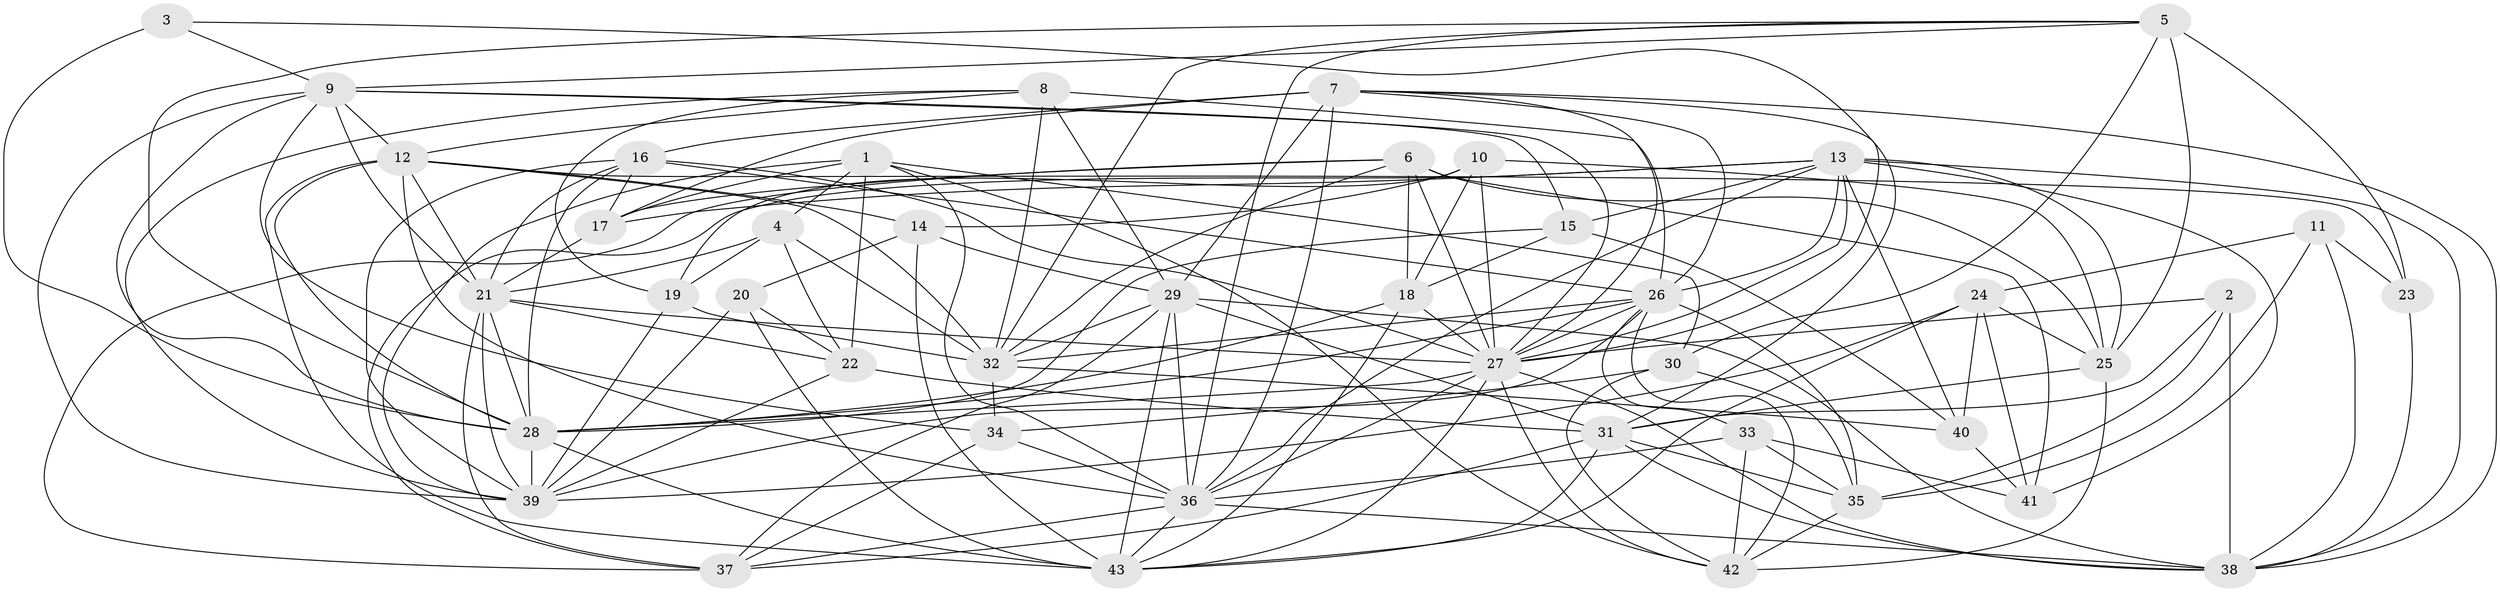 // original degree distribution, {2: 0.11188811188811189, 5: 0.13986013986013987, 7: 0.03496503496503497, 6: 0.11188811188811189, 3: 0.27972027972027974, 4: 0.3146853146853147, 9: 0.006993006993006993}
// Generated by graph-tools (version 1.1) at 2025/37/03/04/25 23:37:11]
// undirected, 43 vertices, 155 edges
graph export_dot {
  node [color=gray90,style=filled];
  1;
  2;
  3;
  4;
  5;
  6;
  7;
  8;
  9;
  10;
  11;
  12;
  13;
  14;
  15;
  16;
  17;
  18;
  19;
  20;
  21;
  22;
  23;
  24;
  25;
  26;
  27;
  28;
  29;
  30;
  31;
  32;
  33;
  34;
  35;
  36;
  37;
  38;
  39;
  40;
  41;
  42;
  43;
  1 -- 4 [weight=1.0];
  1 -- 17 [weight=2.0];
  1 -- 22 [weight=3.0];
  1 -- 30 [weight=1.0];
  1 -- 36 [weight=1.0];
  1 -- 39 [weight=1.0];
  1 -- 42 [weight=1.0];
  2 -- 27 [weight=1.0];
  2 -- 31 [weight=2.0];
  2 -- 35 [weight=1.0];
  2 -- 38 [weight=1.0];
  3 -- 9 [weight=1.0];
  3 -- 27 [weight=1.0];
  3 -- 28 [weight=2.0];
  4 -- 19 [weight=1.0];
  4 -- 21 [weight=1.0];
  4 -- 22 [weight=1.0];
  4 -- 32 [weight=1.0];
  5 -- 9 [weight=1.0];
  5 -- 23 [weight=1.0];
  5 -- 25 [weight=2.0];
  5 -- 28 [weight=1.0];
  5 -- 30 [weight=2.0];
  5 -- 32 [weight=1.0];
  5 -- 36 [weight=1.0];
  6 -- 17 [weight=1.0];
  6 -- 18 [weight=1.0];
  6 -- 25 [weight=1.0];
  6 -- 27 [weight=1.0];
  6 -- 32 [weight=1.0];
  6 -- 37 [weight=1.0];
  6 -- 41 [weight=2.0];
  7 -- 16 [weight=2.0];
  7 -- 17 [weight=1.0];
  7 -- 26 [weight=1.0];
  7 -- 27 [weight=1.0];
  7 -- 29 [weight=1.0];
  7 -- 31 [weight=1.0];
  7 -- 36 [weight=1.0];
  7 -- 38 [weight=1.0];
  8 -- 12 [weight=1.0];
  8 -- 19 [weight=1.0];
  8 -- 26 [weight=1.0];
  8 -- 29 [weight=1.0];
  8 -- 32 [weight=2.0];
  8 -- 39 [weight=1.0];
  9 -- 12 [weight=1.0];
  9 -- 15 [weight=1.0];
  9 -- 21 [weight=1.0];
  9 -- 27 [weight=1.0];
  9 -- 28 [weight=1.0];
  9 -- 34 [weight=1.0];
  9 -- 39 [weight=1.0];
  10 -- 14 [weight=1.0];
  10 -- 18 [weight=1.0];
  10 -- 19 [weight=1.0];
  10 -- 25 [weight=1.0];
  10 -- 27 [weight=1.0];
  11 -- 23 [weight=1.0];
  11 -- 24 [weight=2.0];
  11 -- 35 [weight=1.0];
  11 -- 38 [weight=2.0];
  12 -- 14 [weight=1.0];
  12 -- 21 [weight=1.0];
  12 -- 23 [weight=1.0];
  12 -- 28 [weight=1.0];
  12 -- 32 [weight=1.0];
  12 -- 36 [weight=1.0];
  12 -- 43 [weight=1.0];
  13 -- 15 [weight=1.0];
  13 -- 17 [weight=1.0];
  13 -- 25 [weight=1.0];
  13 -- 26 [weight=3.0];
  13 -- 27 [weight=1.0];
  13 -- 36 [weight=1.0];
  13 -- 37 [weight=2.0];
  13 -- 38 [weight=1.0];
  13 -- 40 [weight=1.0];
  13 -- 41 [weight=1.0];
  14 -- 20 [weight=1.0];
  14 -- 29 [weight=2.0];
  14 -- 43 [weight=1.0];
  15 -- 18 [weight=2.0];
  15 -- 28 [weight=1.0];
  15 -- 40 [weight=1.0];
  16 -- 17 [weight=1.0];
  16 -- 21 [weight=1.0];
  16 -- 26 [weight=1.0];
  16 -- 27 [weight=1.0];
  16 -- 28 [weight=1.0];
  16 -- 39 [weight=1.0];
  17 -- 21 [weight=1.0];
  18 -- 27 [weight=1.0];
  18 -- 28 [weight=1.0];
  18 -- 43 [weight=1.0];
  19 -- 32 [weight=1.0];
  19 -- 39 [weight=1.0];
  20 -- 22 [weight=1.0];
  20 -- 39 [weight=1.0];
  20 -- 43 [weight=2.0];
  21 -- 22 [weight=1.0];
  21 -- 27 [weight=1.0];
  21 -- 28 [weight=1.0];
  21 -- 37 [weight=1.0];
  21 -- 39 [weight=1.0];
  22 -- 31 [weight=2.0];
  22 -- 39 [weight=1.0];
  23 -- 38 [weight=1.0];
  24 -- 25 [weight=1.0];
  24 -- 39 [weight=1.0];
  24 -- 40 [weight=1.0];
  24 -- 41 [weight=1.0];
  24 -- 43 [weight=1.0];
  25 -- 31 [weight=1.0];
  25 -- 42 [weight=1.0];
  26 -- 27 [weight=1.0];
  26 -- 28 [weight=2.0];
  26 -- 32 [weight=1.0];
  26 -- 33 [weight=1.0];
  26 -- 35 [weight=1.0];
  26 -- 39 [weight=1.0];
  26 -- 42 [weight=1.0];
  27 -- 28 [weight=1.0];
  27 -- 36 [weight=1.0];
  27 -- 38 [weight=2.0];
  27 -- 42 [weight=1.0];
  27 -- 43 [weight=1.0];
  28 -- 39 [weight=2.0];
  28 -- 43 [weight=2.0];
  29 -- 31 [weight=1.0];
  29 -- 32 [weight=1.0];
  29 -- 36 [weight=2.0];
  29 -- 37 [weight=1.0];
  29 -- 38 [weight=1.0];
  29 -- 43 [weight=2.0];
  30 -- 34 [weight=2.0];
  30 -- 35 [weight=1.0];
  30 -- 42 [weight=1.0];
  31 -- 35 [weight=1.0];
  31 -- 37 [weight=1.0];
  31 -- 38 [weight=1.0];
  31 -- 43 [weight=1.0];
  32 -- 34 [weight=1.0];
  32 -- 40 [weight=1.0];
  33 -- 35 [weight=1.0];
  33 -- 36 [weight=1.0];
  33 -- 41 [weight=1.0];
  33 -- 42 [weight=2.0];
  34 -- 36 [weight=1.0];
  34 -- 37 [weight=2.0];
  35 -- 42 [weight=1.0];
  36 -- 37 [weight=1.0];
  36 -- 38 [weight=1.0];
  36 -- 43 [weight=1.0];
  40 -- 41 [weight=1.0];
}
